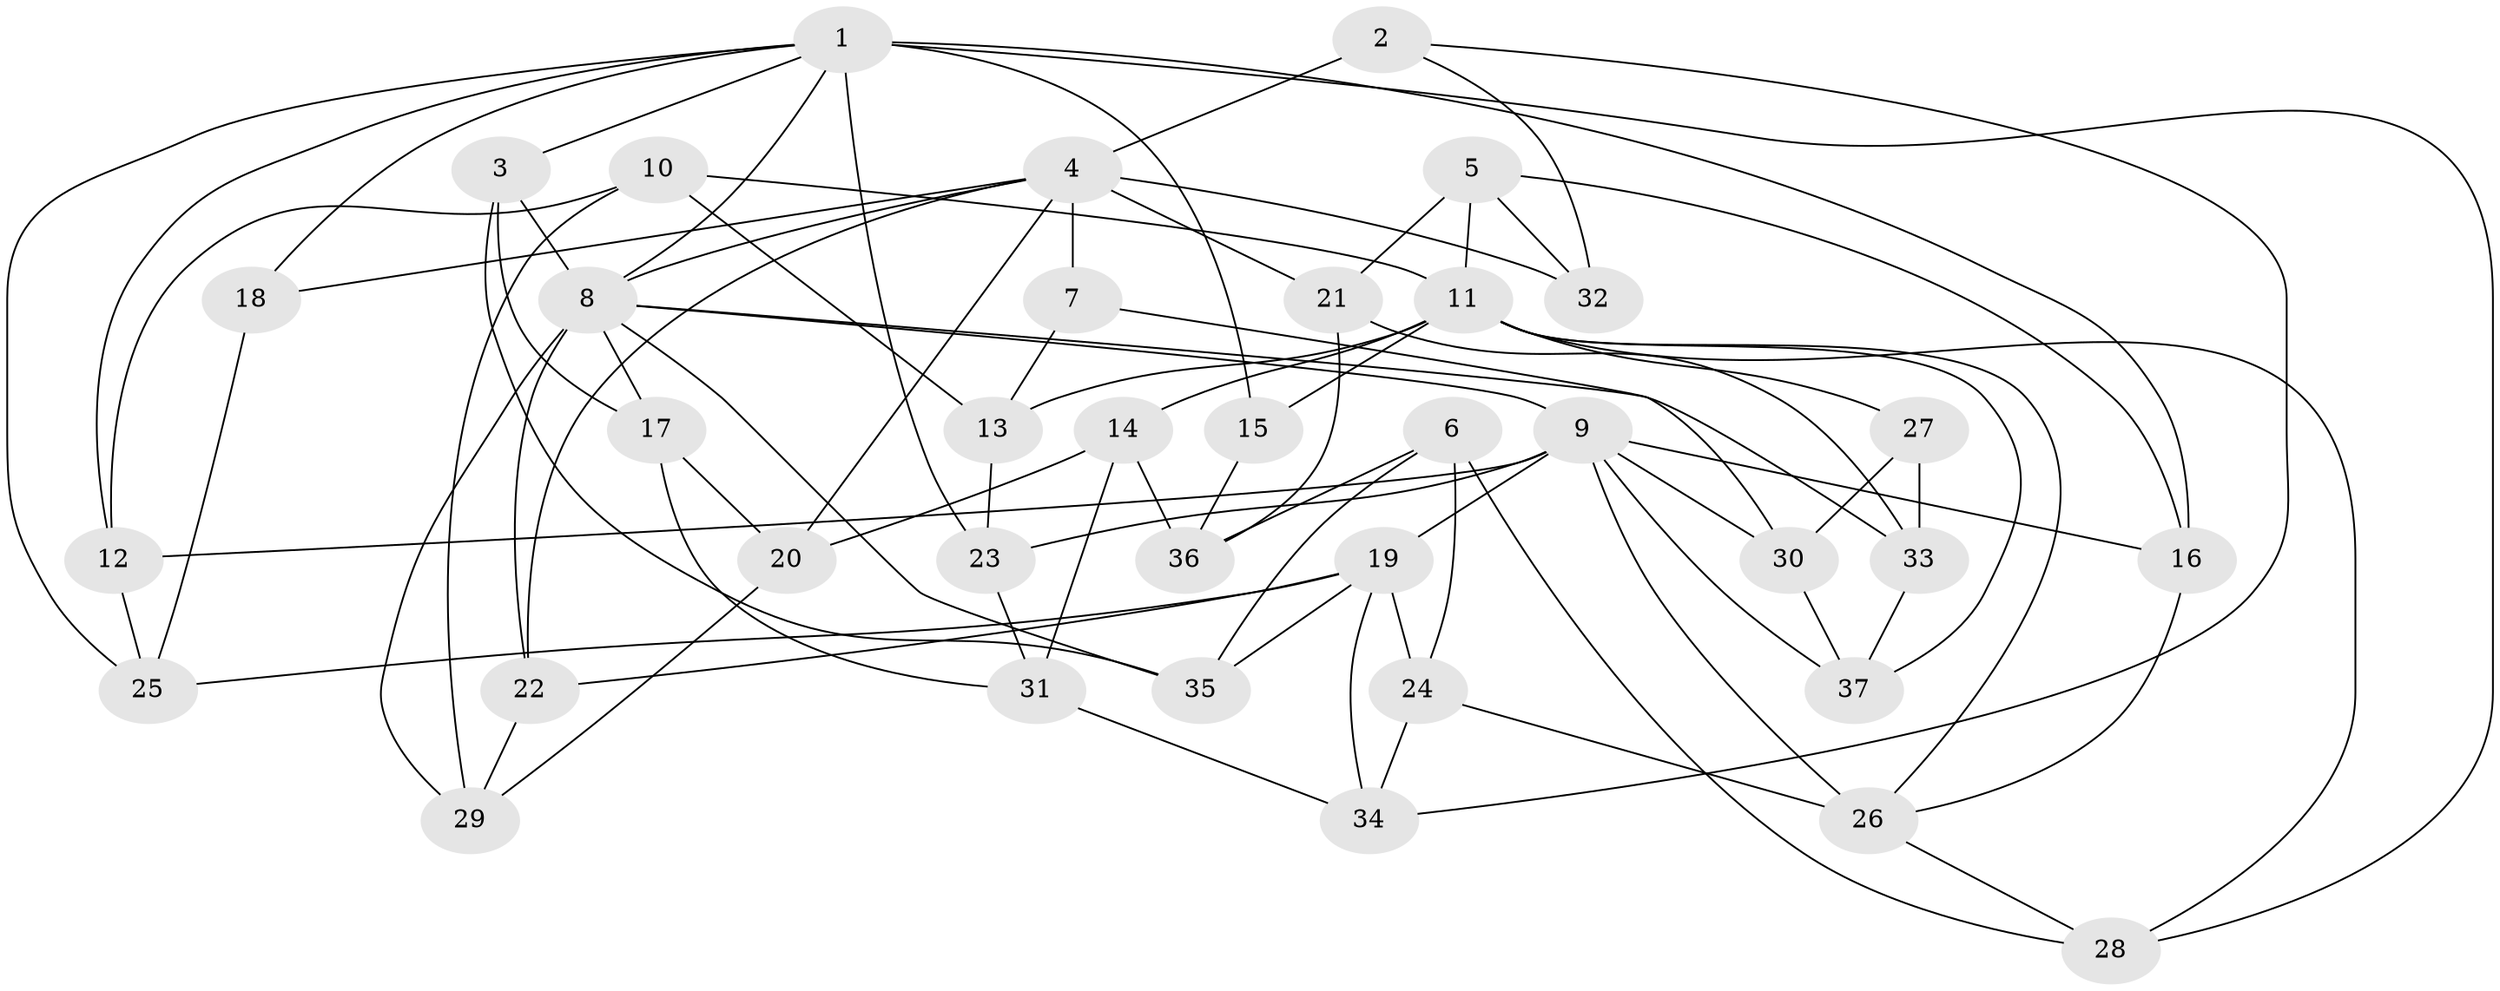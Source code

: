 // original degree distribution, {4: 1.0}
// Generated by graph-tools (version 1.1) at 2025/53/03/04/25 22:53:36]
// undirected, 37 vertices, 84 edges
graph export_dot {
  node [color=gray90,style=filled];
  1;
  2;
  3;
  4;
  5;
  6;
  7;
  8;
  9;
  10;
  11;
  12;
  13;
  14;
  15;
  16;
  17;
  18;
  19;
  20;
  21;
  22;
  23;
  24;
  25;
  26;
  27;
  28;
  29;
  30;
  31;
  32;
  33;
  34;
  35;
  36;
  37;
  1 -- 3 [weight=1.0];
  1 -- 8 [weight=1.0];
  1 -- 12 [weight=1.0];
  1 -- 15 [weight=2.0];
  1 -- 16 [weight=1.0];
  1 -- 18 [weight=1.0];
  1 -- 23 [weight=1.0];
  1 -- 25 [weight=1.0];
  1 -- 28 [weight=1.0];
  2 -- 4 [weight=2.0];
  2 -- 32 [weight=1.0];
  2 -- 34 [weight=1.0];
  3 -- 8 [weight=1.0];
  3 -- 17 [weight=1.0];
  3 -- 35 [weight=1.0];
  4 -- 7 [weight=2.0];
  4 -- 8 [weight=1.0];
  4 -- 18 [weight=2.0];
  4 -- 20 [weight=1.0];
  4 -- 21 [weight=1.0];
  4 -- 22 [weight=1.0];
  4 -- 32 [weight=2.0];
  5 -- 11 [weight=1.0];
  5 -- 16 [weight=1.0];
  5 -- 21 [weight=1.0];
  5 -- 32 [weight=1.0];
  6 -- 24 [weight=1.0];
  6 -- 28 [weight=1.0];
  6 -- 35 [weight=1.0];
  6 -- 36 [weight=1.0];
  7 -- 13 [weight=1.0];
  7 -- 30 [weight=1.0];
  8 -- 9 [weight=2.0];
  8 -- 17 [weight=1.0];
  8 -- 22 [weight=1.0];
  8 -- 29 [weight=1.0];
  8 -- 33 [weight=1.0];
  8 -- 35 [weight=1.0];
  9 -- 12 [weight=1.0];
  9 -- 16 [weight=1.0];
  9 -- 19 [weight=1.0];
  9 -- 23 [weight=1.0];
  9 -- 26 [weight=2.0];
  9 -- 30 [weight=1.0];
  9 -- 37 [weight=1.0];
  10 -- 11 [weight=1.0];
  10 -- 12 [weight=1.0];
  10 -- 13 [weight=1.0];
  10 -- 29 [weight=1.0];
  11 -- 13 [weight=1.0];
  11 -- 14 [weight=1.0];
  11 -- 15 [weight=1.0];
  11 -- 26 [weight=1.0];
  11 -- 27 [weight=2.0];
  11 -- 28 [weight=1.0];
  11 -- 37 [weight=1.0];
  12 -- 25 [weight=1.0];
  13 -- 23 [weight=1.0];
  14 -- 20 [weight=1.0];
  14 -- 31 [weight=1.0];
  14 -- 36 [weight=1.0];
  15 -- 36 [weight=1.0];
  16 -- 26 [weight=1.0];
  17 -- 20 [weight=1.0];
  17 -- 31 [weight=1.0];
  18 -- 25 [weight=1.0];
  19 -- 22 [weight=1.0];
  19 -- 24 [weight=3.0];
  19 -- 25 [weight=1.0];
  19 -- 34 [weight=1.0];
  19 -- 35 [weight=1.0];
  20 -- 29 [weight=1.0];
  21 -- 33 [weight=1.0];
  21 -- 36 [weight=1.0];
  22 -- 29 [weight=1.0];
  23 -- 31 [weight=1.0];
  24 -- 26 [weight=1.0];
  24 -- 34 [weight=1.0];
  26 -- 28 [weight=1.0];
  27 -- 30 [weight=1.0];
  27 -- 33 [weight=1.0];
  30 -- 37 [weight=1.0];
  31 -- 34 [weight=1.0];
  33 -- 37 [weight=1.0];
}

